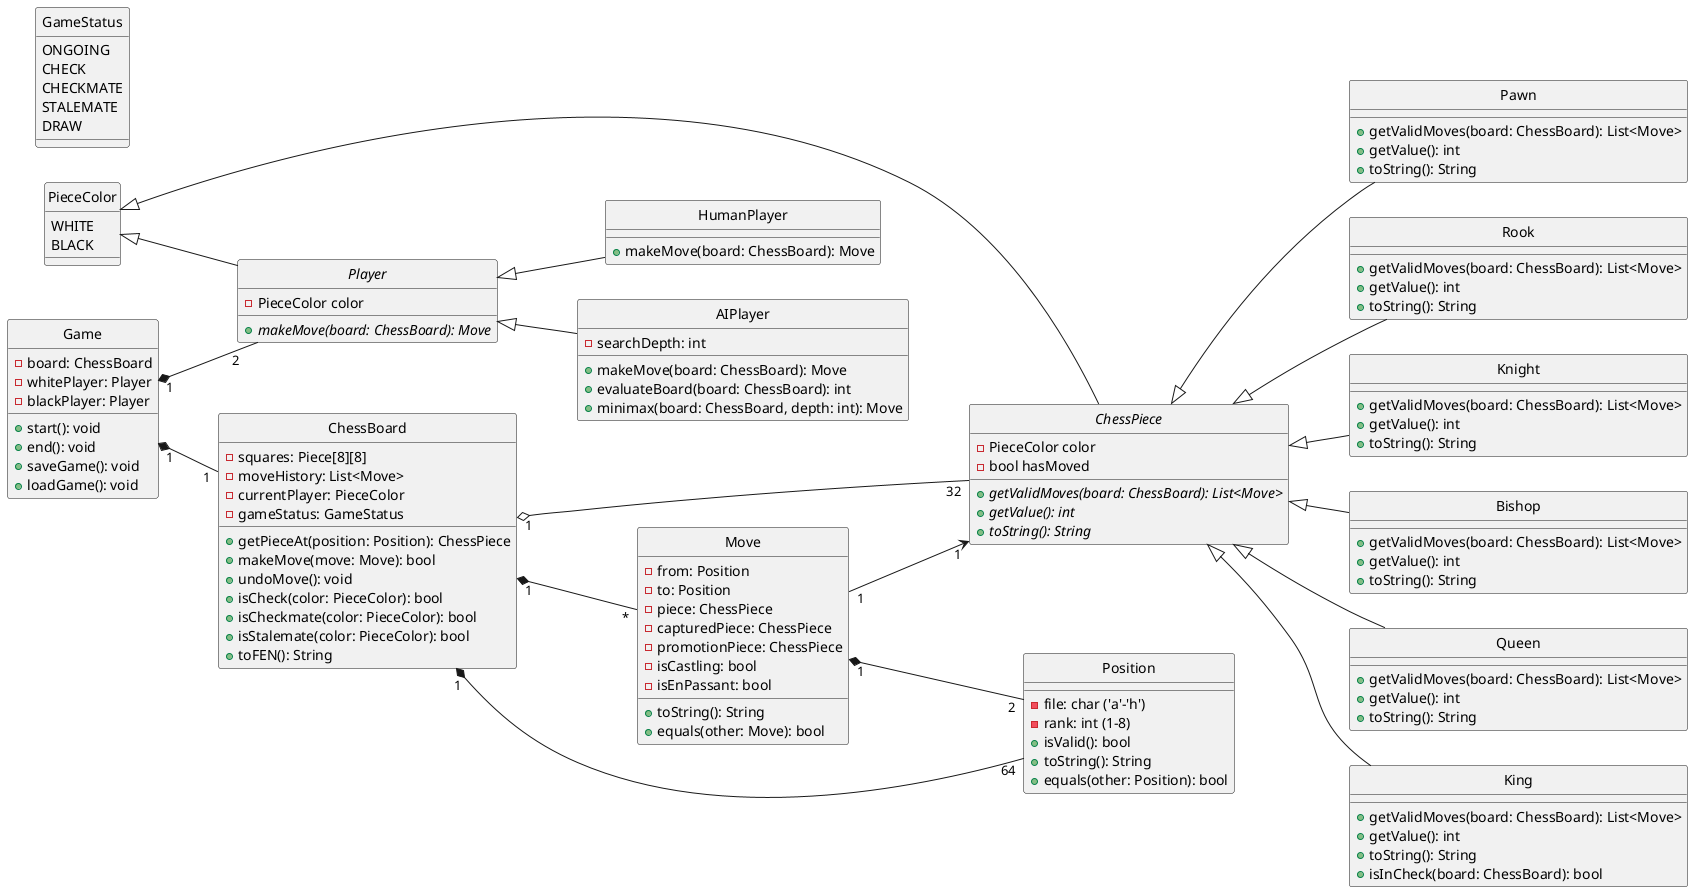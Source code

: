 @startuml chess_impl_class_diagram

' Enable UML2 style arrows
skinparam style strictuml
left to right direction

' Enums
enum PieceColor {
  WHITE
  BLACK
}

enum GameStatus {
  ONGOING
  CHECK
  CHECKMATE
  STALEMATE
  DRAW
}

' Abstract Classes
abstract class ChessPiece {
  - PieceColor color
  - bool hasMoved
  + {abstract} getValidMoves(board: ChessBoard): List<Move>
  + {abstract} getValue(): int
  + {abstract} toString(): String
}

abstract class Player {
  - PieceColor color
  + {abstract} makeMove(board: ChessBoard): Move
}

' Concrete Piece Classes
class Pawn {
  + getValidMoves(board: ChessBoard): List<Move>
  + getValue(): int
  + toString(): String
}

class Rook {
  + getValidMoves(board: ChessBoard): List<Move>
  + getValue(): int
  + toString(): String
}

class Knight {
  + getValidMoves(board: ChessBoard): List<Move>
  + getValue(): int
  + toString(): String
}

class Bishop {
  + getValidMoves(board: ChessBoard): List<Move>
  + getValue(): int
  + toString(): String
}

class Queen {
  + getValidMoves(board: ChessBoard): List<Move>
  + getValue(): int
  + toString(): String
}

class King {
  + getValidMoves(board: ChessBoard): List<Move>
  + getValue(): int
  + toString(): String
  + isInCheck(board: ChessBoard): bool
}

' Other Core Classes
class ChessBoard {
  - squares: Piece[8][8]
  - moveHistory: List<Move>
  - currentPlayer: PieceColor
  - gameStatus: GameStatus
  + getPieceAt(position: Position): ChessPiece
  + makeMove(move: Move): bool
  + undoMove(): void
  + isCheck(color: PieceColor): bool
  + isCheckmate(color: PieceColor): bool
  + isStalemate(color: PieceColor): bool
  + toFEN(): String
}

class Position {
  - file: char ('a'-'h')
  - rank: int (1-8)
  + isValid(): bool
  + toString(): String
  + equals(other: Position): bool
}

class Move {
  - from: Position
  - to: Position
  - piece: ChessPiece
  - capturedPiece: ChessPiece
  - promotionPiece: ChessPiece
  - isCastling: bool
  - isEnPassant: bool
  + toString(): String
  + equals(other: Move): bool
}

class Game {
  - board: ChessBoard
  - whitePlayer: Player
  - blackPlayer: Player
  + start(): void
  + end(): void
  + saveGame(): void
  + loadGame(): void
}

class HumanPlayer {
  + makeMove(board: ChessBoard): Move
}

class AIPlayer {
  - searchDepth: int
  + makeMove(board: ChessBoard): Move
  + evaluateBoard(board: ChessBoard): int
  + minimax(board: ChessBoard, depth: int): Move
}

' Relationships
ChessPiece <|-- Pawn
ChessPiece <|-- Rook
ChessPiece <|-- Knight
ChessPiece <|-- Bishop
ChessPiece <|-- Queen
ChessPiece <|-- King

Player <|-- HumanPlayer
Player <|-- AIPlayer

ChessBoard "1" *-- "64" Position
ChessBoard "1" *-- "*" Move
ChessBoard "1" o-- "32" ChessPiece

Move "1" *-- "2" Position
Move "1" --> "1" ChessPiece

Game "1" *-- "1" ChessBoard
Game "1" *-- "2" Player

PieceColor <|-- ChessPiece
PieceColor <|-- Player

@enduml
